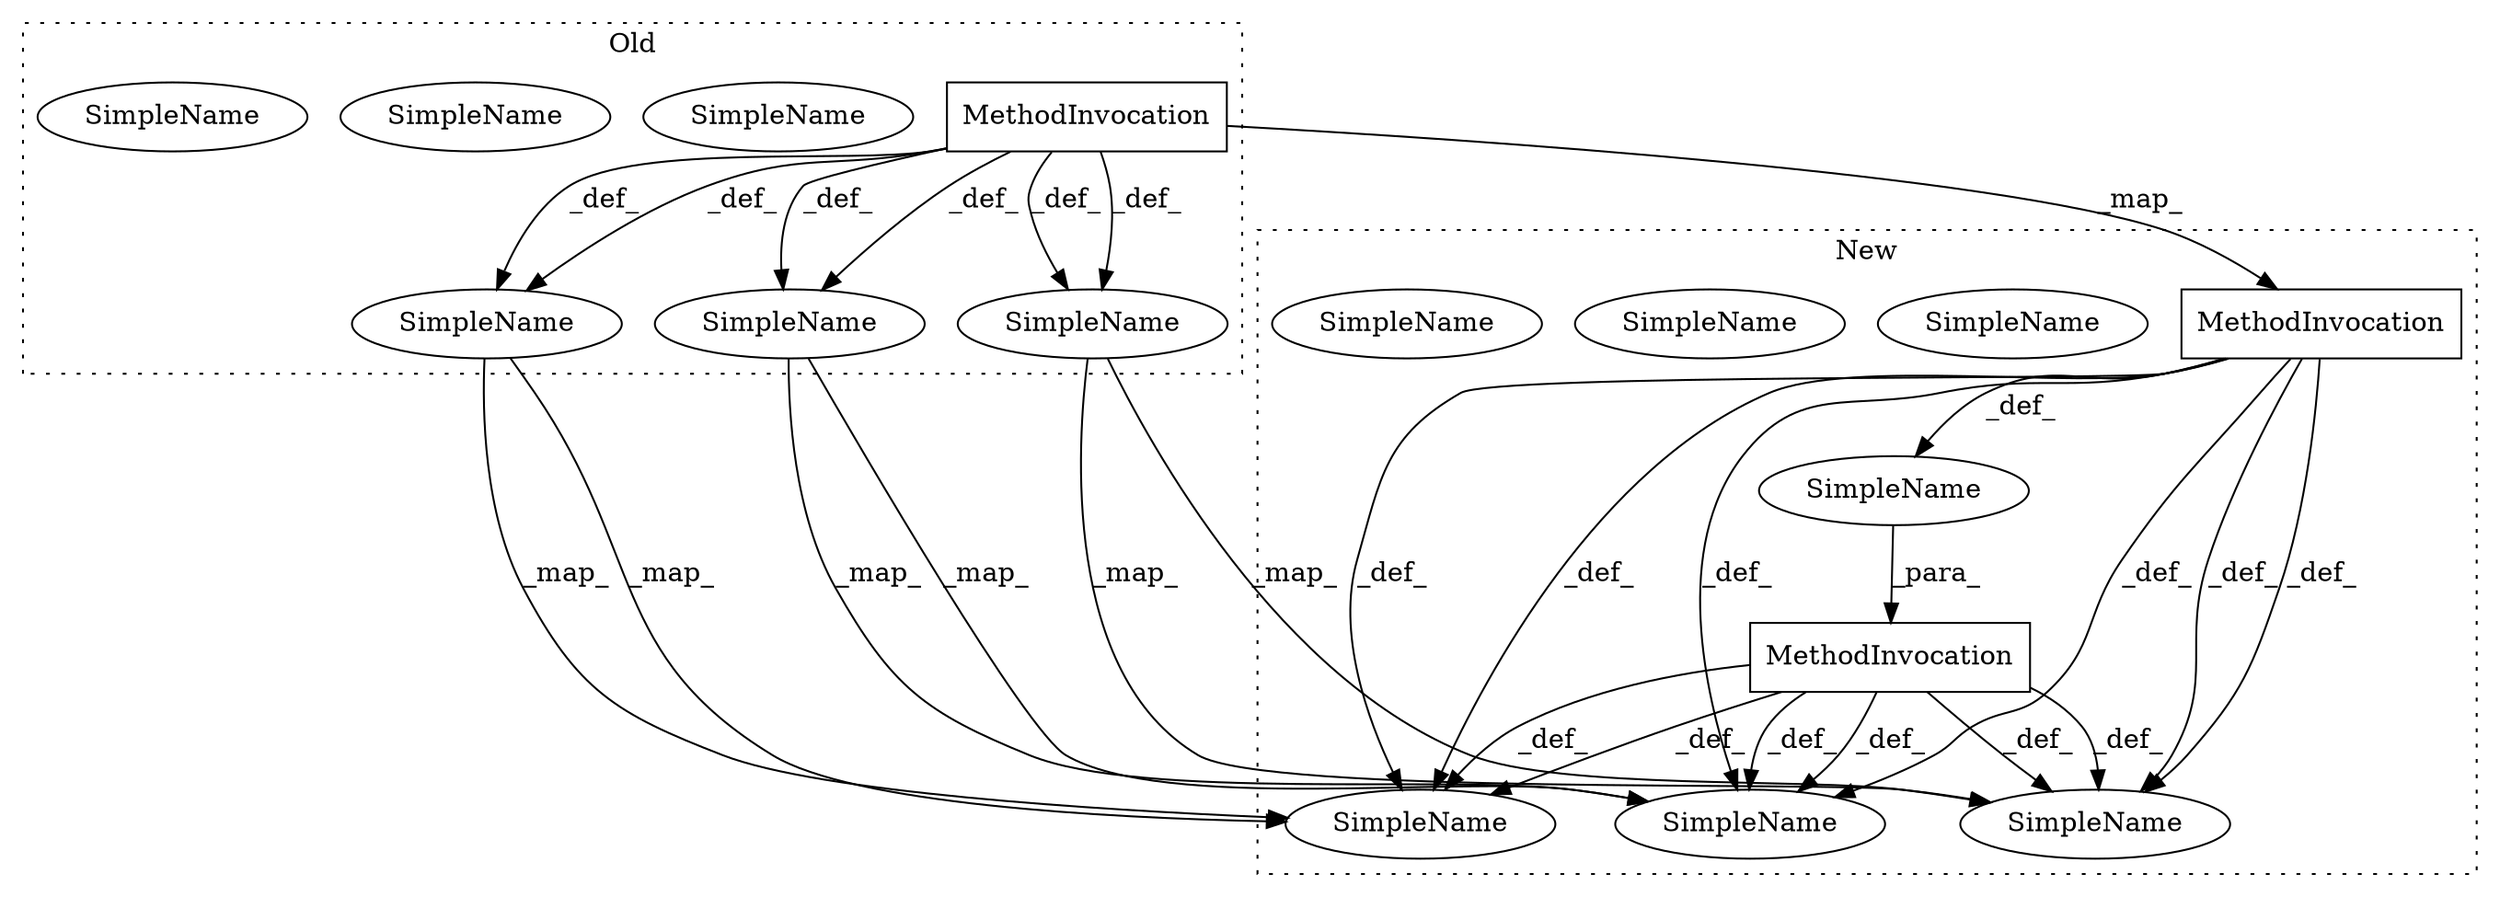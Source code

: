 digraph G {
subgraph cluster0 {
1 [label="MethodInvocation" a="32" s="6060,6090" l="17,1" shape="box"];
4 [label="SimpleName" a="42" s="6045" l="5" shape="ellipse"];
6 [label="SimpleName" a="42" s="6276" l="1" shape="ellipse"];
7 [label="SimpleName" a="42" s="6119" l="4" shape="ellipse"];
8 [label="SimpleName" a="42" s="6276" l="1" shape="ellipse"];
9 [label="SimpleName" a="42" s="6045" l="5" shape="ellipse"];
11 [label="SimpleName" a="42" s="6119" l="4" shape="ellipse"];
label = "Old";
style="dotted";
}
subgraph cluster1 {
2 [label="MethodInvocation" a="32" s="6064,6109" l="5,1" shape="box"];
3 [label="MethodInvocation" a="32" s="6078,6108" l="17,1" shape="box"];
5 [label="SimpleName" a="42" s="6058" l="5" shape="ellipse"];
10 [label="SimpleName" a="42" s="6058" l="5" shape="ellipse"];
12 [label="SimpleName" a="42" s="" l="" shape="ellipse"];
13 [label="SimpleName" a="42" s="6295" l="1" shape="ellipse"];
14 [label="SimpleName" a="42" s="6138" l="4" shape="ellipse"];
15 [label="SimpleName" a="42" s="6138" l="4" shape="ellipse"];
16 [label="SimpleName" a="42" s="6295" l="1" shape="ellipse"];
label = "New";
style="dotted";
}
1 -> 9 [label="_def_"];
1 -> 9 [label="_def_"];
1 -> 8 [label="_def_"];
1 -> 8 [label="_def_"];
1 -> 3 [label="_map_"];
1 -> 7 [label="_def_"];
1 -> 7 [label="_def_"];
2 -> 5 [label="_def_"];
2 -> 14 [label="_def_"];
2 -> 13 [label="_def_"];
2 -> 5 [label="_def_"];
2 -> 13 [label="_def_"];
2 -> 14 [label="_def_"];
3 -> 13 [label="_def_"];
3 -> 13 [label="_def_"];
3 -> 14 [label="_def_"];
3 -> 14 [label="_def_"];
3 -> 5 [label="_def_"];
3 -> 5 [label="_def_"];
3 -> 12 [label="_def_"];
7 -> 14 [label="_map_"];
7 -> 14 [label="_map_"];
8 -> 13 [label="_map_"];
8 -> 13 [label="_map_"];
9 -> 5 [label="_map_"];
9 -> 5 [label="_map_"];
12 -> 2 [label="_para_"];
}